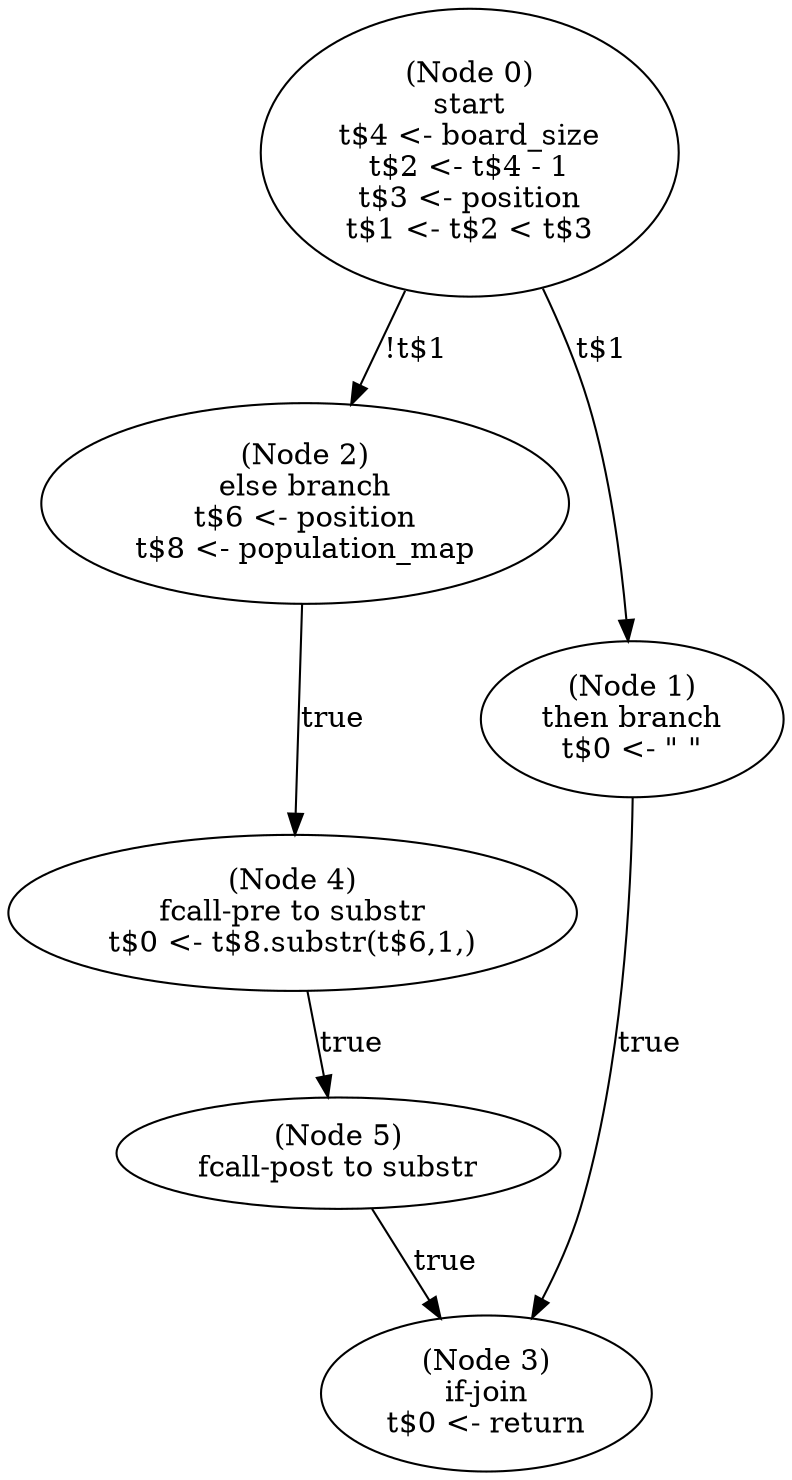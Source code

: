 digraph cell_post {
  n0 [label="(Node 0)\nstart\nt$4 <- board_size\nt$2 <- t$4 - 1\nt$3 <- position\nt$1 <- t$2 < t$3\n"];
 n0 -> n2 [label="!t$1"];
 n0 -> n1 [label="t$1"];
  n1 [label="(Node 1)\nthen branch\nt$0 <- \" \"\n"];
 n1 -> n3 [label="true"];
  n2 [label="(Node 2)\nelse branch\nt$6 <- position\nt$8 <- population_map\n"];
 n2 -> n4 [label="true"];
  n3 [label="(Node 3)\nif-join\nt$0 <- return\n"];
  n4 [label="(Node 4)\nfcall-pre to substr\nt$0 <- t$8.substr(t$6,1,)\n"];
 n4 -> n5 [label="true"];
  n5 [label="(Node 5)\nfcall-post to substr\n"];
 n5 -> n3 [label="true"];
}
